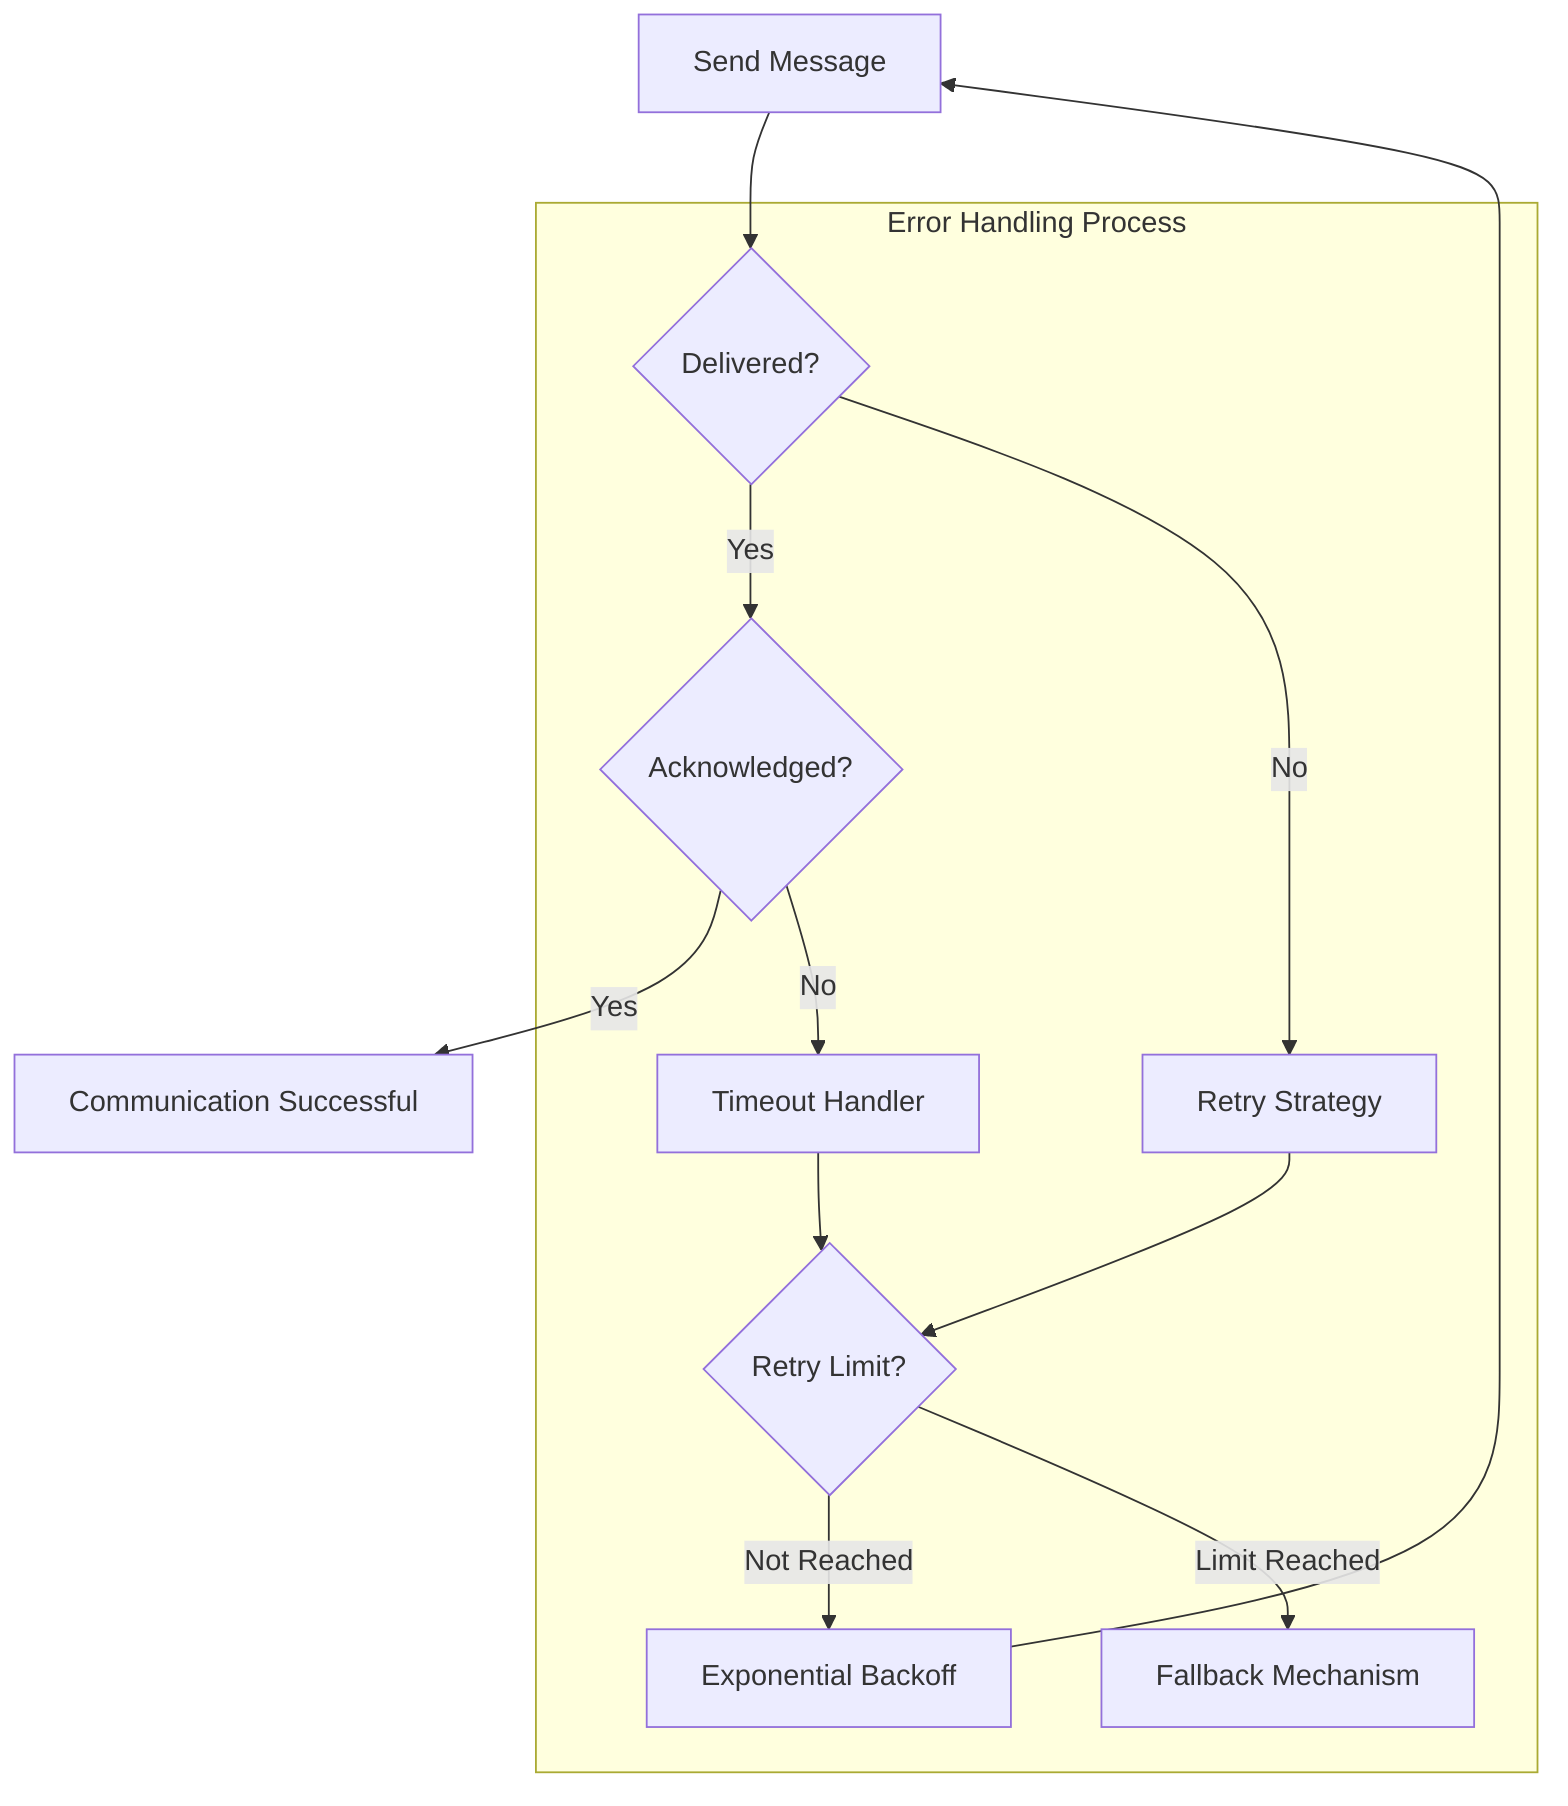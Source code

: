 graph TD
    Send[Send Message] --> Delivered{Delivered?}

    Delivered -->|Yes| Ack{Acknowledged?}
    Delivered -->|No| Retry[Retry Strategy]

    Ack -->|Yes| Success[Communication Successful]
    Ack -->|No| Timeout[Timeout Handler]

    Retry --> RetryLimit{Retry Limit?}
    Timeout --> RetryLimit

    RetryLimit -->|Not Reached| BackOff[Exponential Backoff]
    RetryLimit -->|Limit Reached| Fallback[Fallback Mechanism]

    BackOff --> Send

    subgraph "Error Handling Process"
        Delivered
        Ack
        Retry
        Timeout
        RetryLimit
        BackOff
        Fallback
    end